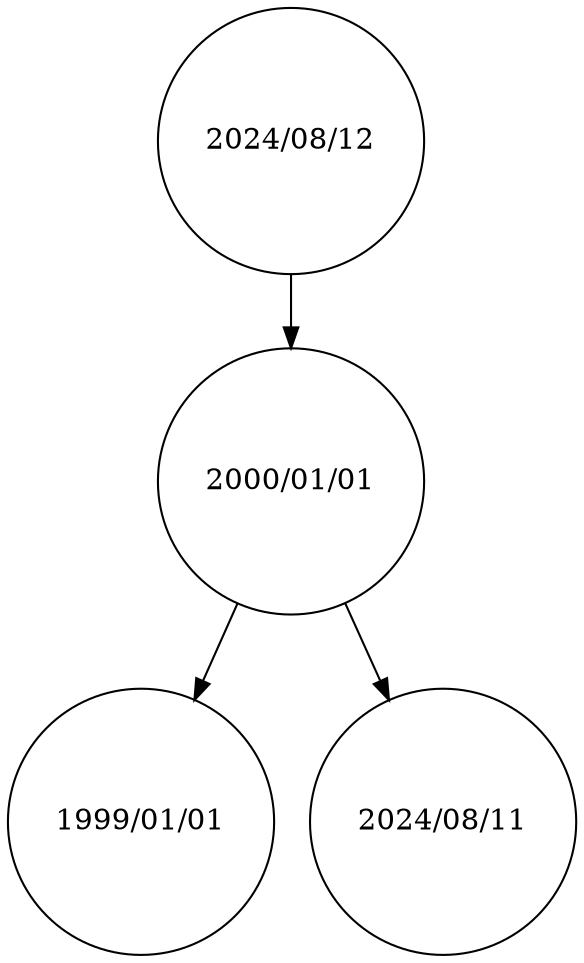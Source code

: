 digraph BSTTree {
node [shape=circle];
"2024/08/12" -> "2000/01/01";
"2000/01/01" -> "1999/01/01";
"2000/01/01" -> "2024/08/11";
}
